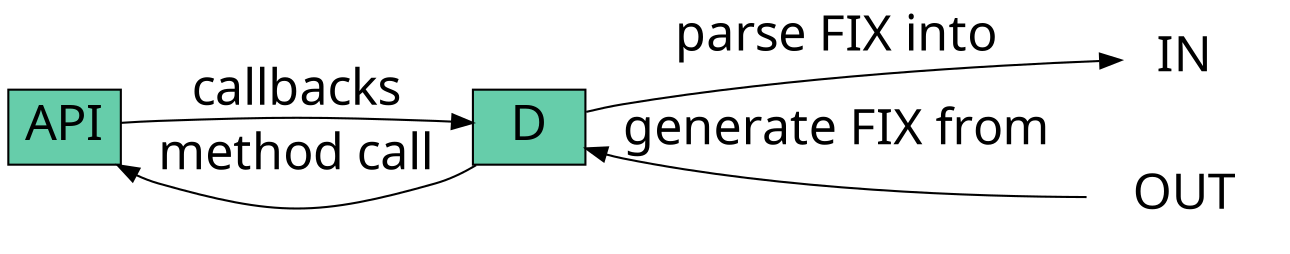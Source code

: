 digraph G2 {
   graph [rankdir = LR,
          imagepath="/home/andy/repos/dconf_talk"];
          node[fontname="Liberation", fontsize=24];

   API[label="API", shape = "record", fillcolor = aquamarine3, style = filled];
   D[label="D", shape = "record", fillcolor = aquamarine3 , style = filled];

   INBOUND[color="white",label="IN",image="trading_inout_queue.png"];
   OUTBOUND[color="white",label="OUT",image="trading_inout_queue.png"];

   API -> D [ label = "callbacks", fontname = "Liberation", fontsize = 24];
   API -> D [ label = "method call", fontname = "Liberation", dir = back, fontsize = 24];


   D   -> OUTBOUND [ label = "generate FIX from", fontname = "Liberation", dir = back, fontsize = 24];
   D   -> INBOUND [ label = "parse FIX into", fontname = "Liberation", fontsize= 24];
}